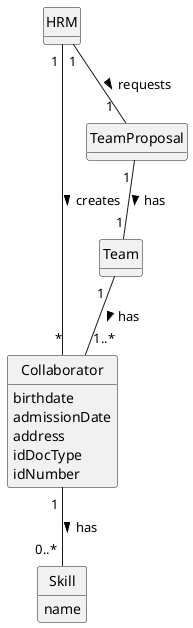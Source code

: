 @startuml
skinparam monochrome true
skinparam packageStyle rectangle
skinparam shadowing false


skinparam classAttributeIconSize 0

hide circle
hide methods

class HRM {

}

class Collaborator {
        birthdate
                       admissionDate
                       address
                       idDocType
                       idNumber
}

class TeamProposal {
}

class Team {

}

class Skill {
    name
}

HRM "1 " -- "*" Collaborator : creates >
HRM "1" -- "1  " TeamProposal : requests >
TeamProposal "1 " --"1" Team: has >
Team "1  " -- "1..*                  " Collaborator: has >
Collaborator "1 " -- "0..* " Skill : has >

@enduml
